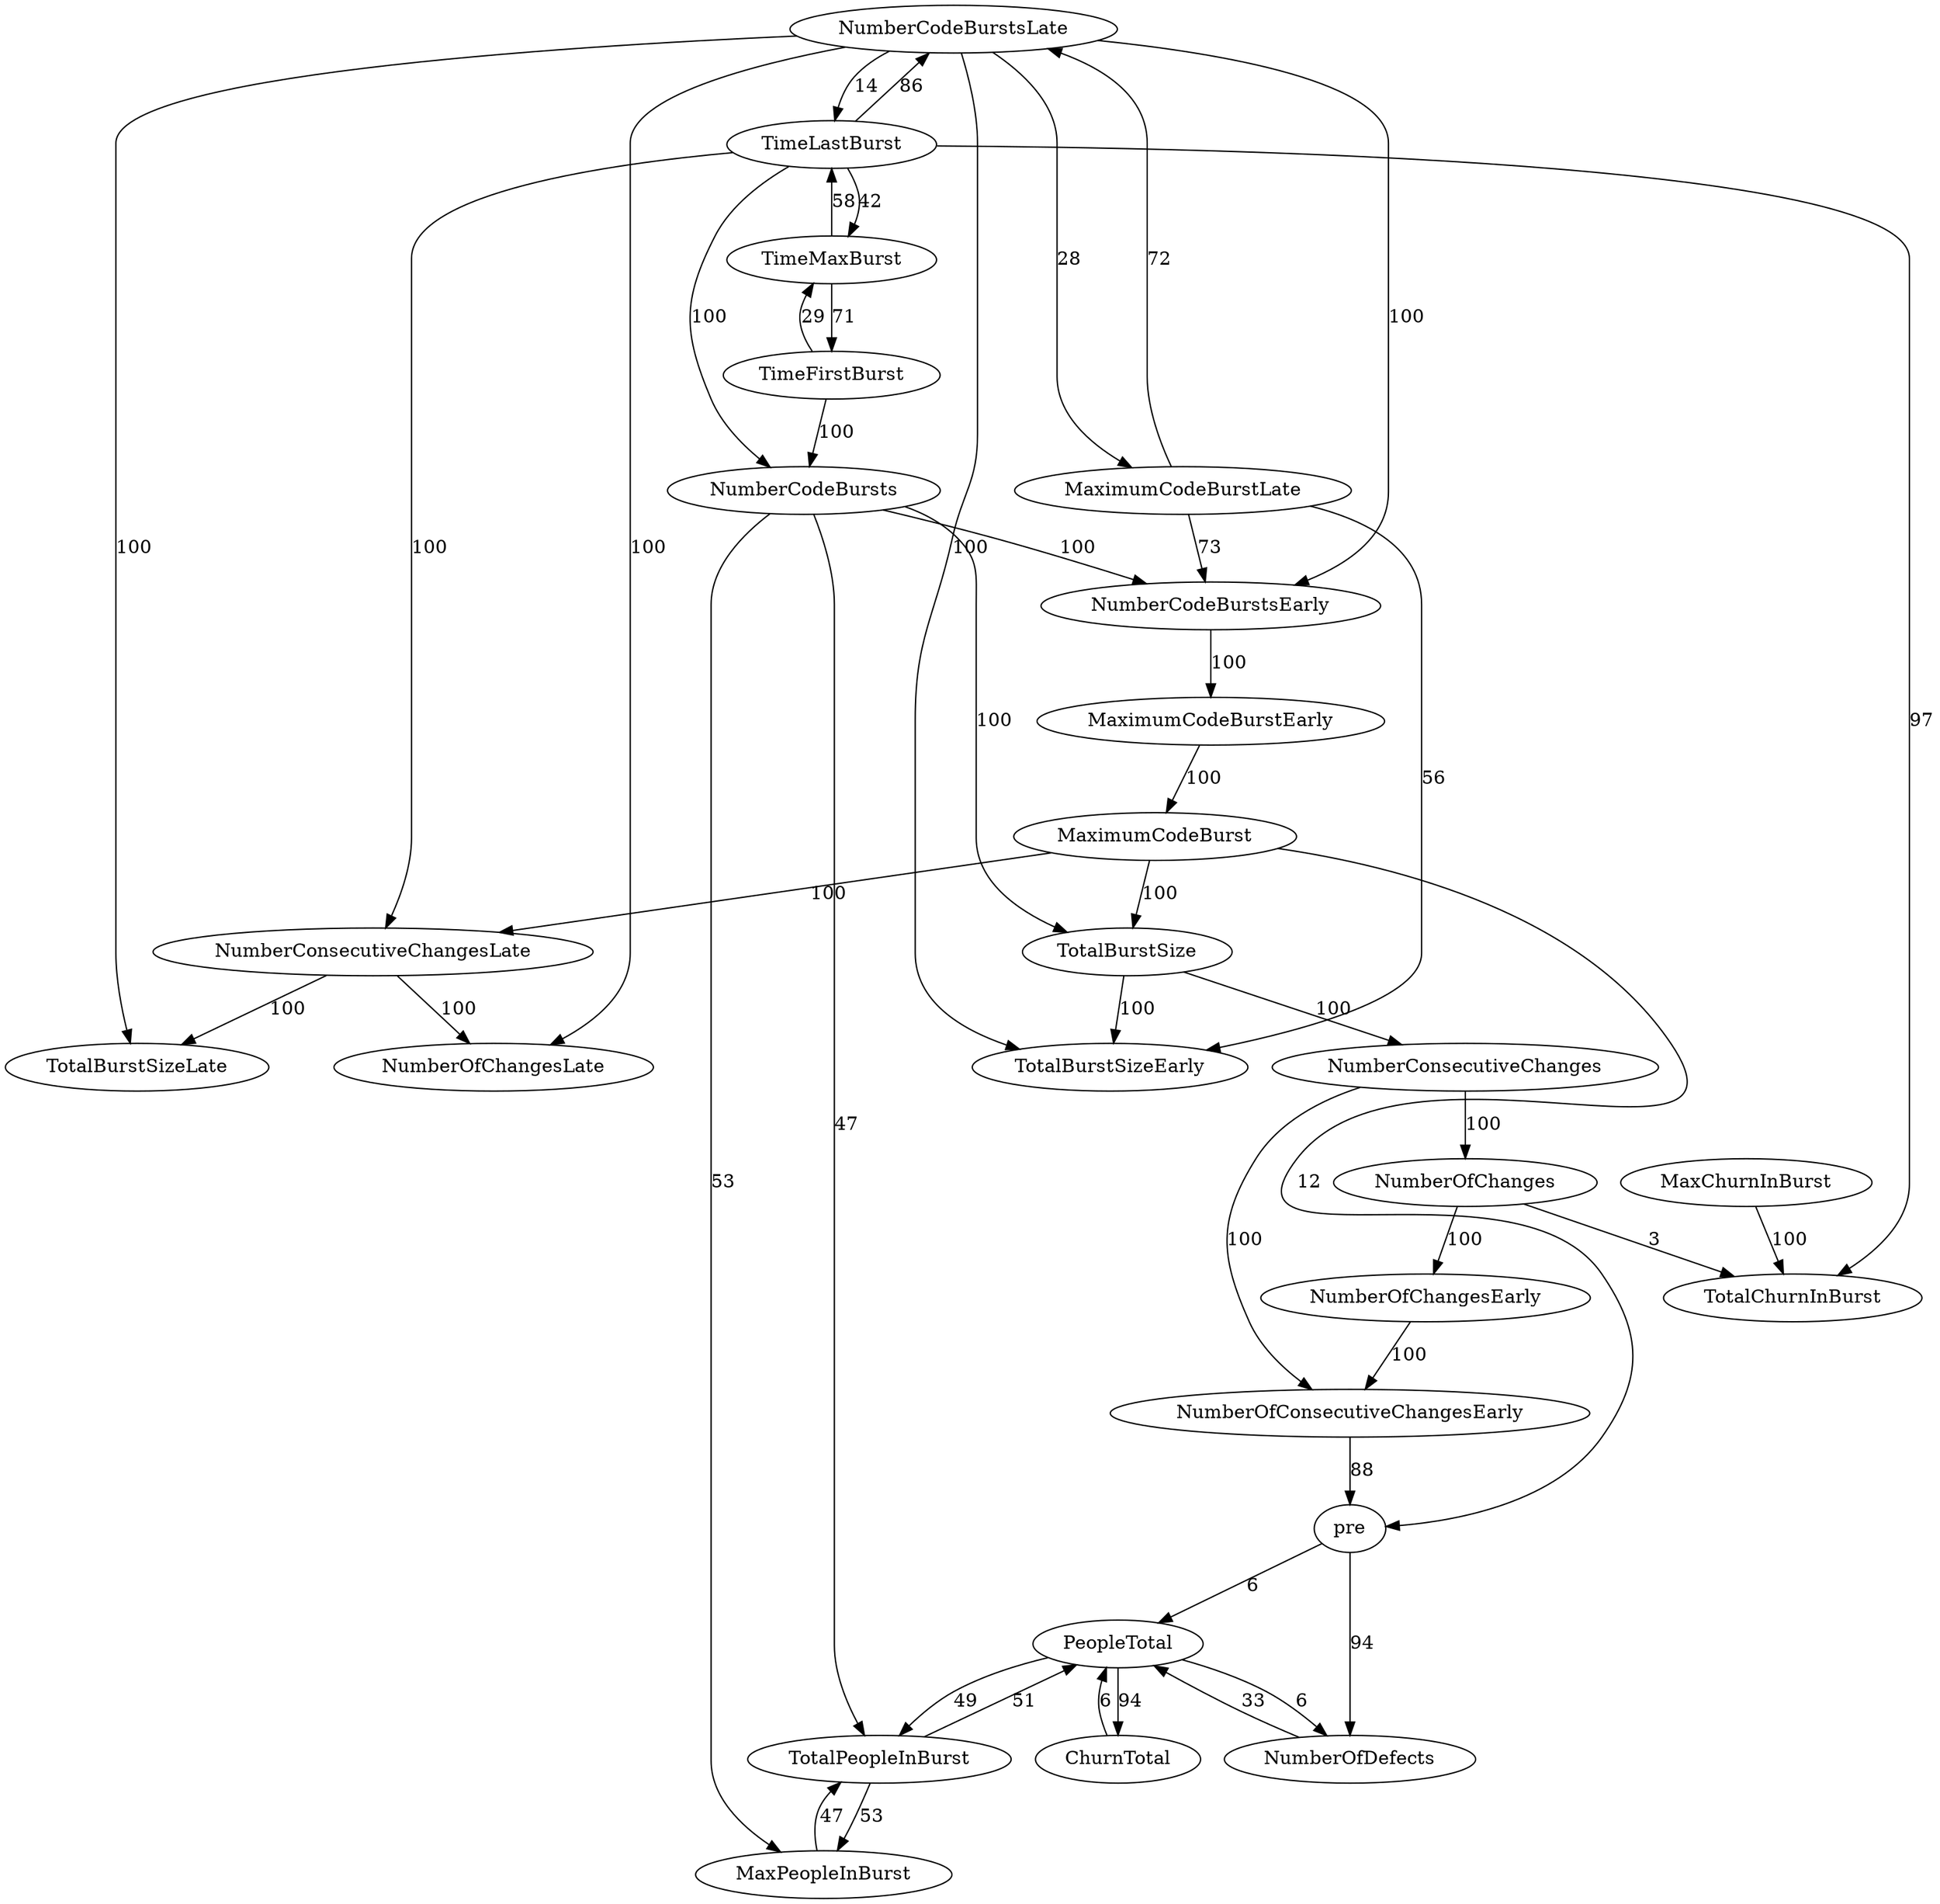 digraph {
NumberOfChanges -> NumberOfChangesEarly[label="100",weight="100"];
NumberCodeBurstsLate -> TotalBurstSizeLate[label="100",weight="100"];
NumberCodeBurstsLate -> NumberOfChangesLate[label="100",weight="100"];
NumberCodeBurstsLate -> NumberCodeBurstsEarly[label="100",weight="100"];
NumberCodeBurstsLate -> TotalBurstSizeEarly[label="100",weight="100"];
NumberOfChangesEarly -> NumberOfConsecutiveChangesEarly[label="100",weight="100"];
MaxChurnInBurst -> TotalChurnInBurst[label="100",weight="100"];
MaximumCodeBurstEarly -> MaximumCodeBurst[label="100",weight="100"];
NumberCodeBurstsEarly -> MaximumCodeBurstEarly[label="100",weight="100"];
TimeFirstBurst -> NumberCodeBursts[label="100",weight="100"];
MaximumCodeBurst -> NumberConsecutiveChangesLate[label="100",weight="100"];
MaximumCodeBurst -> TotalBurstSize[label="100",weight="100"];
NumberConsecutiveChangesLate -> TotalBurstSizeLate[label="100",weight="100"];
NumberConsecutiveChangesLate -> NumberOfChangesLate[label="100",weight="100"];
TotalBurstSize -> TotalBurstSizeEarly[label="100",weight="100"];
TotalBurstSize -> NumberConsecutiveChanges[label="100",weight="100"];
NumberConsecutiveChanges -> NumberOfChanges[label="100",weight="100"];
NumberConsecutiveChanges -> NumberOfConsecutiveChangesEarly[label="100",weight="100"];
TimeLastBurst -> NumberConsecutiveChangesLate[label="100",weight="100"];
TimeLastBurst -> NumberCodeBursts[label="100",weight="100"];
NumberCodeBursts -> NumberCodeBurstsEarly[label="100",weight="100"];
NumberCodeBursts -> TotalBurstSize[label="100",weight="100"];
TimeLastBurst -> TotalChurnInBurst[label="97",weight="97"];
PeopleTotal -> ChurnTotal[label="94",weight="94"];
pre -> NumberOfDefects[label="94",weight="94"];
NumberOfConsecutiveChangesEarly -> pre[label="88",weight="88"];
TimeLastBurst -> NumberCodeBurstsLate[label="86",weight="86"];
MaximumCodeBurstLate -> NumberCodeBurstsEarly[label="73",weight="73"];
MaximumCodeBurstLate -> NumberCodeBurstsLate[label="72",weight="72"];
TimeMaxBurst -> TimeFirstBurst[label="71",weight="71"];
TimeMaxBurst -> TimeLastBurst[label="58",weight="58"];
MaximumCodeBurstLate -> TotalBurstSizeEarly[label="56",weight="56"];
TotalPeopleInBurst -> MaxPeopleInBurst[label="53",weight="53"];
NumberCodeBursts -> MaxPeopleInBurst[label="53",weight="53"];
TotalPeopleInBurst -> PeopleTotal[label="51",weight="51"];
PeopleTotal -> TotalPeopleInBurst[label="49",weight="49"];
MaxPeopleInBurst -> TotalPeopleInBurst[label="47",weight="47"];
NumberCodeBursts -> TotalPeopleInBurst[label="47",weight="47"];
TimeLastBurst -> TimeMaxBurst[label="42",weight="42"];
NumberOfDefects -> PeopleTotal[label="33",weight="33"];
TimeFirstBurst -> TimeMaxBurst[label="29",weight="29"];
NumberCodeBurstsLate -> MaximumCodeBurstLate[label="28",weight="28"];
NumberCodeBurstsLate -> TimeLastBurst[label="14",weight="14"];
MaximumCodeBurst -> pre[label="12",weight="12"];
pre -> PeopleTotal[label="6",weight="6"];
PeopleTotal -> NumberOfDefects[label="6",weight="6"];
ChurnTotal -> PeopleTotal[label="6",weight="6"];
NumberOfChanges -> TotalChurnInBurst[label="3",weight="3"];
}